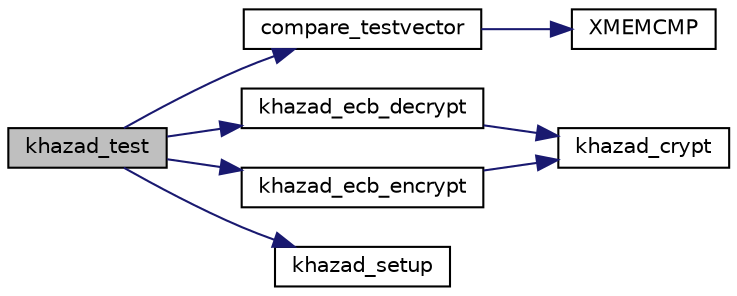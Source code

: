 digraph "khazad_test"
{
 // LATEX_PDF_SIZE
  edge [fontname="Helvetica",fontsize="10",labelfontname="Helvetica",labelfontsize="10"];
  node [fontname="Helvetica",fontsize="10",shape=record];
  rankdir="LR";
  Node20 [label="khazad_test",height=0.2,width=0.4,color="black", fillcolor="grey75", style="filled", fontcolor="black",tooltip="Performs a self-test of the Khazad block cipher."];
  Node20 -> Node21 [color="midnightblue",fontsize="10",style="solid",fontname="Helvetica"];
  Node21 [label="compare_testvector",height=0.2,width=0.4,color="black", fillcolor="white", style="filled",URL="$tomcrypt__misc_8h.html#a7764a7f27897c6182335752df00b5f8e",tooltip="Compare two test-vectors."];
  Node21 -> Node22 [color="midnightblue",fontsize="10",style="solid",fontname="Helvetica"];
  Node22 [label="XMEMCMP",height=0.2,width=0.4,color="black", fillcolor="white", style="filled",URL="$tomcrypt__cfg_8h.html#a372b974ec0ac07abcd55297554fe540f",tooltip=" "];
  Node20 -> Node23 [color="midnightblue",fontsize="10",style="solid",fontname="Helvetica"];
  Node23 [label="khazad_ecb_decrypt",height=0.2,width=0.4,color="black", fillcolor="white", style="filled",URL="$khazad_8c.html#ae1333252a34f625c3b6acfc2805b3b92",tooltip="Decrypts a block of text with Khazad."];
  Node23 -> Node24 [color="midnightblue",fontsize="10",style="solid",fontname="Helvetica"];
  Node24 [label="khazad_crypt",height=0.2,width=0.4,color="black", fillcolor="white", style="filled",URL="$khazad_8c.html#ac33b9c32bf8c340b2c5bb15190e0460b",tooltip=" "];
  Node20 -> Node25 [color="midnightblue",fontsize="10",style="solid",fontname="Helvetica"];
  Node25 [label="khazad_ecb_encrypt",height=0.2,width=0.4,color="black", fillcolor="white", style="filled",URL="$khazad_8c.html#a5a1f47614a0573ea67f9dcc1d9a7143c",tooltip="Encrypts a block of text with Khazad."];
  Node25 -> Node24 [color="midnightblue",fontsize="10",style="solid",fontname="Helvetica"];
  Node20 -> Node26 [color="midnightblue",fontsize="10",style="solid",fontname="Helvetica"];
  Node26 [label="khazad_setup",height=0.2,width=0.4,color="black", fillcolor="white", style="filled",URL="$khazad_8c.html#a26a57d1e83a16b6abe994f43b570a62b",tooltip="Initialize the Khazad block cipher."];
}
